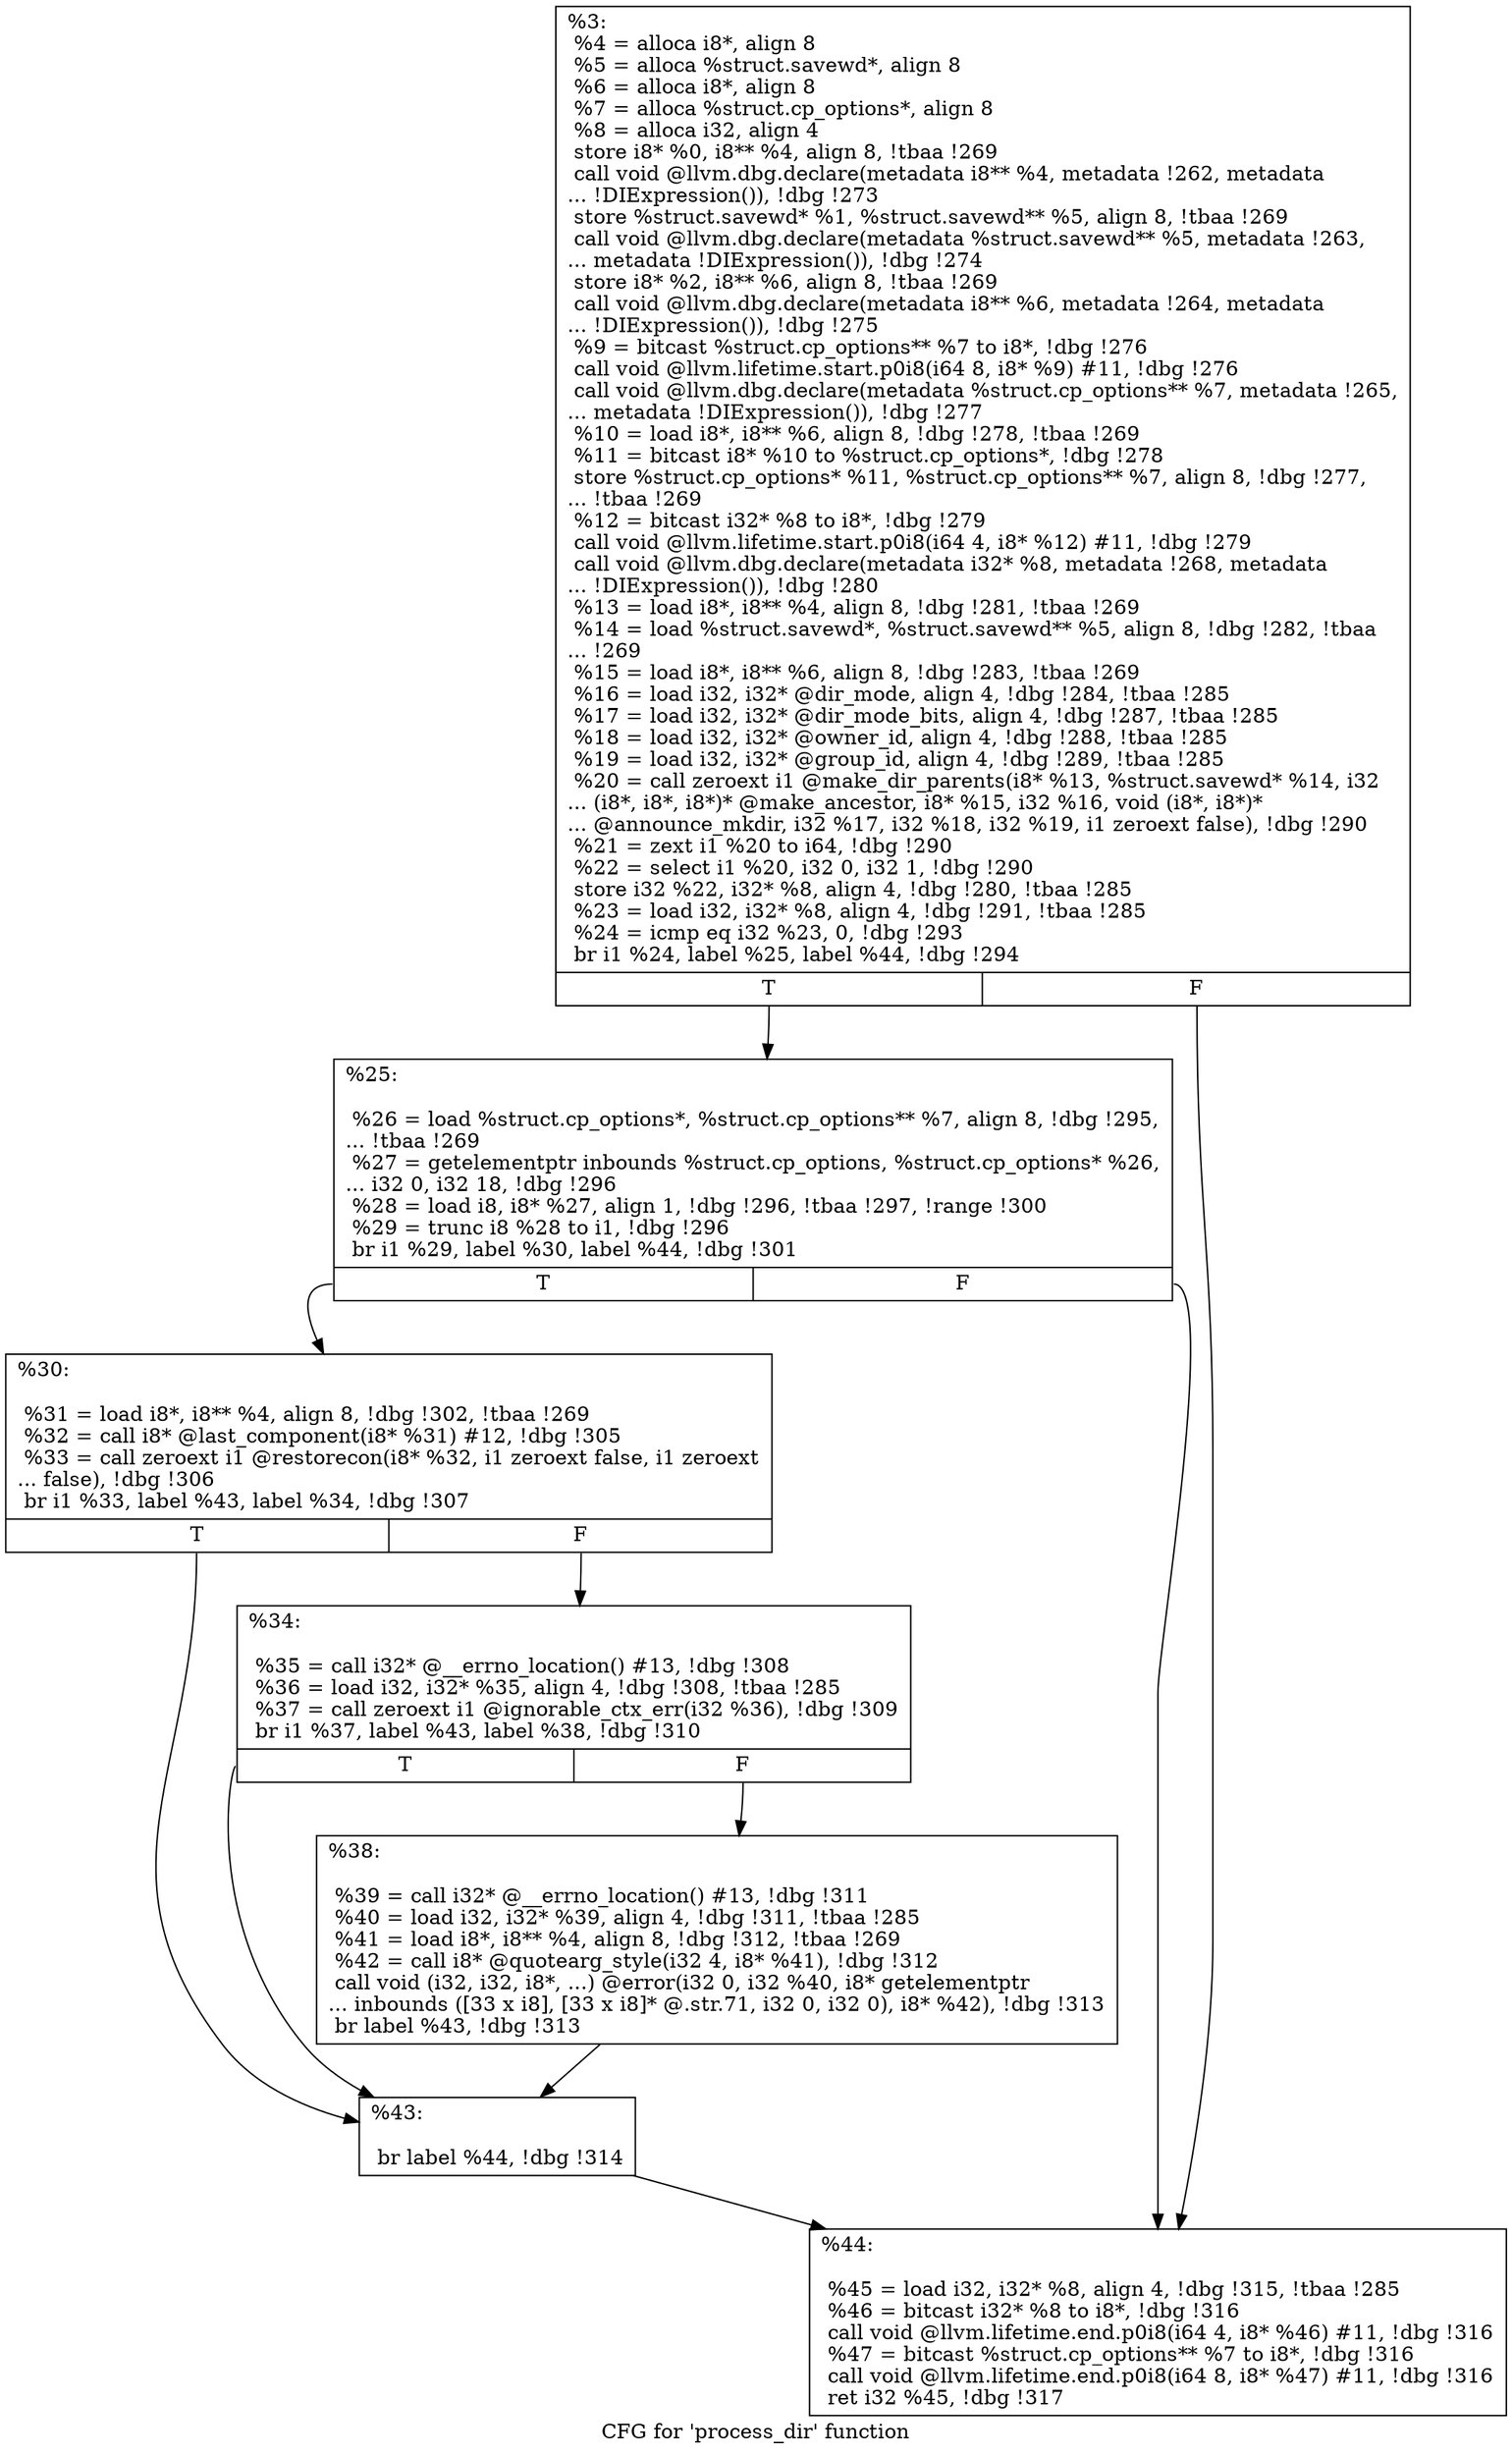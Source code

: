 digraph "CFG for 'process_dir' function" {
	label="CFG for 'process_dir' function";

	Node0x8e4420 [shape=record,label="{%3:\l  %4 = alloca i8*, align 8\l  %5 = alloca %struct.savewd*, align 8\l  %6 = alloca i8*, align 8\l  %7 = alloca %struct.cp_options*, align 8\l  %8 = alloca i32, align 4\l  store i8* %0, i8** %4, align 8, !tbaa !269\l  call void @llvm.dbg.declare(metadata i8** %4, metadata !262, metadata\l... !DIExpression()), !dbg !273\l  store %struct.savewd* %1, %struct.savewd** %5, align 8, !tbaa !269\l  call void @llvm.dbg.declare(metadata %struct.savewd** %5, metadata !263,\l... metadata !DIExpression()), !dbg !274\l  store i8* %2, i8** %6, align 8, !tbaa !269\l  call void @llvm.dbg.declare(metadata i8** %6, metadata !264, metadata\l... !DIExpression()), !dbg !275\l  %9 = bitcast %struct.cp_options** %7 to i8*, !dbg !276\l  call void @llvm.lifetime.start.p0i8(i64 8, i8* %9) #11, !dbg !276\l  call void @llvm.dbg.declare(metadata %struct.cp_options** %7, metadata !265,\l... metadata !DIExpression()), !dbg !277\l  %10 = load i8*, i8** %6, align 8, !dbg !278, !tbaa !269\l  %11 = bitcast i8* %10 to %struct.cp_options*, !dbg !278\l  store %struct.cp_options* %11, %struct.cp_options** %7, align 8, !dbg !277,\l... !tbaa !269\l  %12 = bitcast i32* %8 to i8*, !dbg !279\l  call void @llvm.lifetime.start.p0i8(i64 4, i8* %12) #11, !dbg !279\l  call void @llvm.dbg.declare(metadata i32* %8, metadata !268, metadata\l... !DIExpression()), !dbg !280\l  %13 = load i8*, i8** %4, align 8, !dbg !281, !tbaa !269\l  %14 = load %struct.savewd*, %struct.savewd** %5, align 8, !dbg !282, !tbaa\l... !269\l  %15 = load i8*, i8** %6, align 8, !dbg !283, !tbaa !269\l  %16 = load i32, i32* @dir_mode, align 4, !dbg !284, !tbaa !285\l  %17 = load i32, i32* @dir_mode_bits, align 4, !dbg !287, !tbaa !285\l  %18 = load i32, i32* @owner_id, align 4, !dbg !288, !tbaa !285\l  %19 = load i32, i32* @group_id, align 4, !dbg !289, !tbaa !285\l  %20 = call zeroext i1 @make_dir_parents(i8* %13, %struct.savewd* %14, i32\l... (i8*, i8*, i8*)* @make_ancestor, i8* %15, i32 %16, void (i8*, i8*)*\l... @announce_mkdir, i32 %17, i32 %18, i32 %19, i1 zeroext false), !dbg !290\l  %21 = zext i1 %20 to i64, !dbg !290\l  %22 = select i1 %20, i32 0, i32 1, !dbg !290\l  store i32 %22, i32* %8, align 4, !dbg !280, !tbaa !285\l  %23 = load i32, i32* %8, align 4, !dbg !291, !tbaa !285\l  %24 = icmp eq i32 %23, 0, !dbg !293\l  br i1 %24, label %25, label %44, !dbg !294\l|{<s0>T|<s1>F}}"];
	Node0x8e4420:s0 -> Node0x8e8ed0;
	Node0x8e4420:s1 -> Node0x8e9060;
	Node0x8e8ed0 [shape=record,label="{%25:\l\l  %26 = load %struct.cp_options*, %struct.cp_options** %7, align 8, !dbg !295,\l... !tbaa !269\l  %27 = getelementptr inbounds %struct.cp_options, %struct.cp_options* %26,\l... i32 0, i32 18, !dbg !296\l  %28 = load i8, i8* %27, align 1, !dbg !296, !tbaa !297, !range !300\l  %29 = trunc i8 %28 to i1, !dbg !296\l  br i1 %29, label %30, label %44, !dbg !301\l|{<s0>T|<s1>F}}"];
	Node0x8e8ed0:s0 -> Node0x8e8f20;
	Node0x8e8ed0:s1 -> Node0x8e9060;
	Node0x8e8f20 [shape=record,label="{%30:\l\l  %31 = load i8*, i8** %4, align 8, !dbg !302, !tbaa !269\l  %32 = call i8* @last_component(i8* %31) #12, !dbg !305\l  %33 = call zeroext i1 @restorecon(i8* %32, i1 zeroext false, i1 zeroext\l... false), !dbg !306\l  br i1 %33, label %43, label %34, !dbg !307\l|{<s0>T|<s1>F}}"];
	Node0x8e8f20:s0 -> Node0x8e9010;
	Node0x8e8f20:s1 -> Node0x8e8f70;
	Node0x8e8f70 [shape=record,label="{%34:\l\l  %35 = call i32* @__errno_location() #13, !dbg !308\l  %36 = load i32, i32* %35, align 4, !dbg !308, !tbaa !285\l  %37 = call zeroext i1 @ignorable_ctx_err(i32 %36), !dbg !309\l  br i1 %37, label %43, label %38, !dbg !310\l|{<s0>T|<s1>F}}"];
	Node0x8e8f70:s0 -> Node0x8e9010;
	Node0x8e8f70:s1 -> Node0x8e8fc0;
	Node0x8e8fc0 [shape=record,label="{%38:\l\l  %39 = call i32* @__errno_location() #13, !dbg !311\l  %40 = load i32, i32* %39, align 4, !dbg !311, !tbaa !285\l  %41 = load i8*, i8** %4, align 8, !dbg !312, !tbaa !269\l  %42 = call i8* @quotearg_style(i32 4, i8* %41), !dbg !312\l  call void (i32, i32, i8*, ...) @error(i32 0, i32 %40, i8* getelementptr\l... inbounds ([33 x i8], [33 x i8]* @.str.71, i32 0, i32 0), i8* %42), !dbg !313\l  br label %43, !dbg !313\l}"];
	Node0x8e8fc0 -> Node0x8e9010;
	Node0x8e9010 [shape=record,label="{%43:\l\l  br label %44, !dbg !314\l}"];
	Node0x8e9010 -> Node0x8e9060;
	Node0x8e9060 [shape=record,label="{%44:\l\l  %45 = load i32, i32* %8, align 4, !dbg !315, !tbaa !285\l  %46 = bitcast i32* %8 to i8*, !dbg !316\l  call void @llvm.lifetime.end.p0i8(i64 4, i8* %46) #11, !dbg !316\l  %47 = bitcast %struct.cp_options** %7 to i8*, !dbg !316\l  call void @llvm.lifetime.end.p0i8(i64 8, i8* %47) #11, !dbg !316\l  ret i32 %45, !dbg !317\l}"];
}
